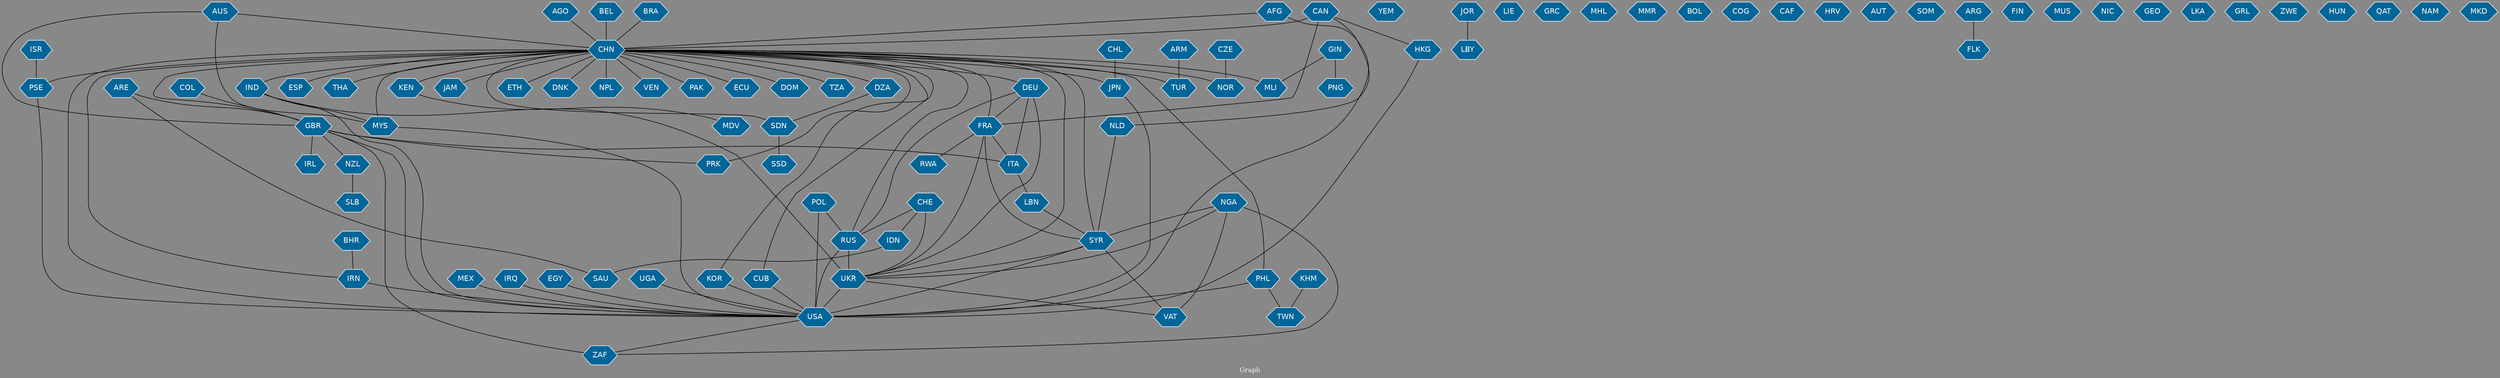 // Countries together in item graph
graph {
	graph [bgcolor="#888888" fontcolor=white fontsize=12 label="Graph" outputorder=edgesfirst overlap=prism]
	node [color=white fillcolor="#006699" fontcolor=white fontname=Helvetica shape=hexagon style=filled]
	edge [arrowhead=open color=black fontcolor=white fontname=Courier fontsize=12]
		ZAF [label=ZAF]
		USA [label=USA]
		CHL [label=CHL]
		JPN [label=JPN]
		AUS [label=AUS]
		GBR [label=GBR]
		CHN [label=CHN]
		EGY [label=EGY]
		RUS [label=RUS]
		UKR [label=UKR]
		ESP [label=ESP]
		THA [label=THA]
		SDN [label=SDN]
		IRN [label=IRN]
		BRA [label=BRA]
		AGO [label=AGO]
		PRK [label=PRK]
		RWA [label=RWA]
		FRA [label=FRA]
		MYS [label=MYS]
		JAM [label=JAM]
		KEN [label=KEN]
		DZA [label=DZA]
		IRL [label=IRL]
		CAN [label=CAN]
		ETH [label=ETH]
		SLB [label=SLB]
		SSD [label=SSD]
		PHL [label=PHL]
		DNK [label=DNK]
		CHE [label=CHE]
		AFG [label=AFG]
		YEM [label=YEM]
		KOR [label=KOR]
		ISR [label=ISR]
		PSE [label=PSE]
		SYR [label=SYR]
		NPL [label=NPL]
		CUB [label=CUB]
		MEX [label=MEX]
		NGA [label=NGA]
		VEN [label=VEN]
		IRQ [label=IRQ]
		NLD [label=NLD]
		ITA [label=ITA]
		NZL [label=NZL]
		PAK [label=PAK]
		LBN [label=LBN]
		LBY [label=LBY]
		BEL [label=BEL]
		IND [label=IND]
		HKG [label=HKG]
		DEU [label=DEU]
		ARE [label=ARE]
		VAT [label=VAT]
		LIE [label=LIE]
		GRC [label=GRC]
		COL [label=COL]
		SAU [label=SAU]
		ECU [label=ECU]
		MHL [label=MHL]
		MMR [label=MMR]
		BOL [label=BOL]
		IDN [label=IDN]
		TUR [label=TUR]
		COG [label=COG]
		POL [label=POL]
		CAF [label=CAF]
		GIN [label=GIN]
		PNG [label=PNG]
		MLI [label=MLI]
		HRV [label=HRV]
		AUT [label=AUT]
		SOM [label=SOM]
		FLK [label=FLK]
		ARG [label=ARG]
		FIN [label=FIN]
		MDV [label=MDV]
		DOM [label=DOM]
		NOR [label=NOR]
		CZE [label=CZE]
		TWN [label=TWN]
		KHM [label=KHM]
		MUS [label=MUS]
		TZA [label=TZA]
		NIC [label=NIC]
		BHR [label=BHR]
		GEO [label=GEO]
		LKA [label=LKA]
		UGA [label=UGA]
		GRL [label=GRL]
		ZWE [label=ZWE]
		HUN [label=HUN]
		QAT [label=QAT]
		NAM [label=NAM]
		JOR [label=JOR]
		ARM [label=ARM]
		MKD [label=MKD]
			HKG -- USA [weight=1]
			UGA -- USA [weight=1]
			CHN -- TZA [weight=1]
			SYR -- VAT [weight=1]
			NGA -- UKR [weight=1]
			CHE -- RUS [weight=3]
			CHN -- NPL [weight=1]
			DEU -- FRA [weight=2]
			CHN -- TUR [weight=1]
			MYS -- USA [weight=4]
			ARM -- TUR [weight=1]
			CUB -- USA [weight=3]
			CHN -- DNK [weight=9]
			IND -- MYS [weight=2]
			AFG -- USA [weight=2]
			CHN -- JAM [weight=2]
			CHN -- DEU [weight=1]
			CHN -- ETH [weight=2]
			CHN -- PRK [weight=1]
			SDN -- SSD [weight=6]
			CHL -- JPN [weight=3]
			CHN -- ESP [weight=1]
			CHN -- SDN [weight=4]
			BHR -- IRN [weight=1]
			ARE -- GBR [weight=1]
			DZA -- SDN [weight=1]
			DEU -- RUS [weight=2]
			JPN -- USA [weight=19]
			KOR -- USA [weight=3]
			CHN -- USA [weight=24]
			CHN -- GBR [weight=5]
			CHE -- IDN [weight=1]
			IND -- USA [weight=1]
			DEU -- ITA [weight=1]
			CHN -- DOM [weight=1]
			CHN -- IND [weight=2]
			CHN -- THA [weight=1]
			CHN -- PSE [weight=1]
			JOR -- LBY [weight=1]
			CAN -- CHN [weight=5]
			EGY -- USA [weight=1]
			GBR -- IRL [weight=1]
			CHN -- JPN [weight=20]
			NLD -- SYR [weight=1]
			LBN -- SYR [weight=1]
			UKR -- USA [weight=31]
			PSE -- USA [weight=1]
			KHM -- TWN [weight=1]
			CHN -- FRA [weight=3]
			BEL -- CHN [weight=5]
			CHN -- MLI [weight=1]
			PHL -- TWN [weight=1]
			CHN -- VEN [weight=1]
			POL -- USA [weight=2]
			IND -- UKR [weight=1]
			CHN -- CUB [weight=1]
			AUS -- GBR [weight=1]
			GIN -- PNG [weight=2]
			USA -- ZAF [weight=1]
			ISR -- PSE [weight=6]
			PHL -- USA [weight=3]
			ARE -- SAU [weight=1]
			FRA -- ITA [weight=1]
			CHN -- KEN [weight=2]
			CZE -- NOR [weight=2]
			CAN -- NLD [weight=1]
			KEN -- MDV [weight=1]
			SYR -- UKR [weight=1]
			FRA -- SYR [weight=3]
			MEX -- USA [weight=1]
			NGA -- ZAF [weight=1]
			AGO -- CHN [weight=1]
			CHN -- PHL [weight=1]
			CHN -- UKR [weight=9]
			ITA -- LBN [weight=1]
			RUS -- UKR [weight=118]
			IRN -- USA [weight=13]
			ARG -- FLK [weight=1]
			NGA -- VAT [weight=1]
			POL -- RUS [weight=1]
			BRA -- CHN [weight=1]
			CHN -- KOR [weight=1]
			GBR -- USA [weight=5]
			GBR -- ZAF [weight=2]
			GBR -- PRK [weight=3]
			SYR -- USA [weight=2]
			DEU -- UKR [weight=1]
			GBR -- NZL [weight=1]
			CAN -- HKG [weight=4]
			AFG -- CHN [weight=1]
			NZL -- SLB [weight=1]
			IRQ -- USA [weight=1]
			CHN -- IRN [weight=3]
			GIN -- MLI [weight=2]
			CAN -- FRA [weight=1]
			CHN -- RUS [weight=4]
			CHN -- ECU [weight=1]
			RUS -- USA [weight=43]
			CHE -- UKR [weight=6]
			CHN -- DZA [weight=1]
			UKR -- VAT [weight=1]
			GBR -- ITA [weight=1]
			CHN -- SYR [weight=7]
			CHN -- MYS [weight=5]
			CHN -- NOR [weight=2]
			NGA -- SYR [weight=1]
			COL -- GBR [weight=1]
			AUS -- CHN [weight=3]
			FRA -- RWA [weight=3]
			CHN -- PAK [weight=1]
			FRA -- UKR [weight=1]
			IDN -- SAU [weight=1]
			AUS -- MYS [weight=5]
}